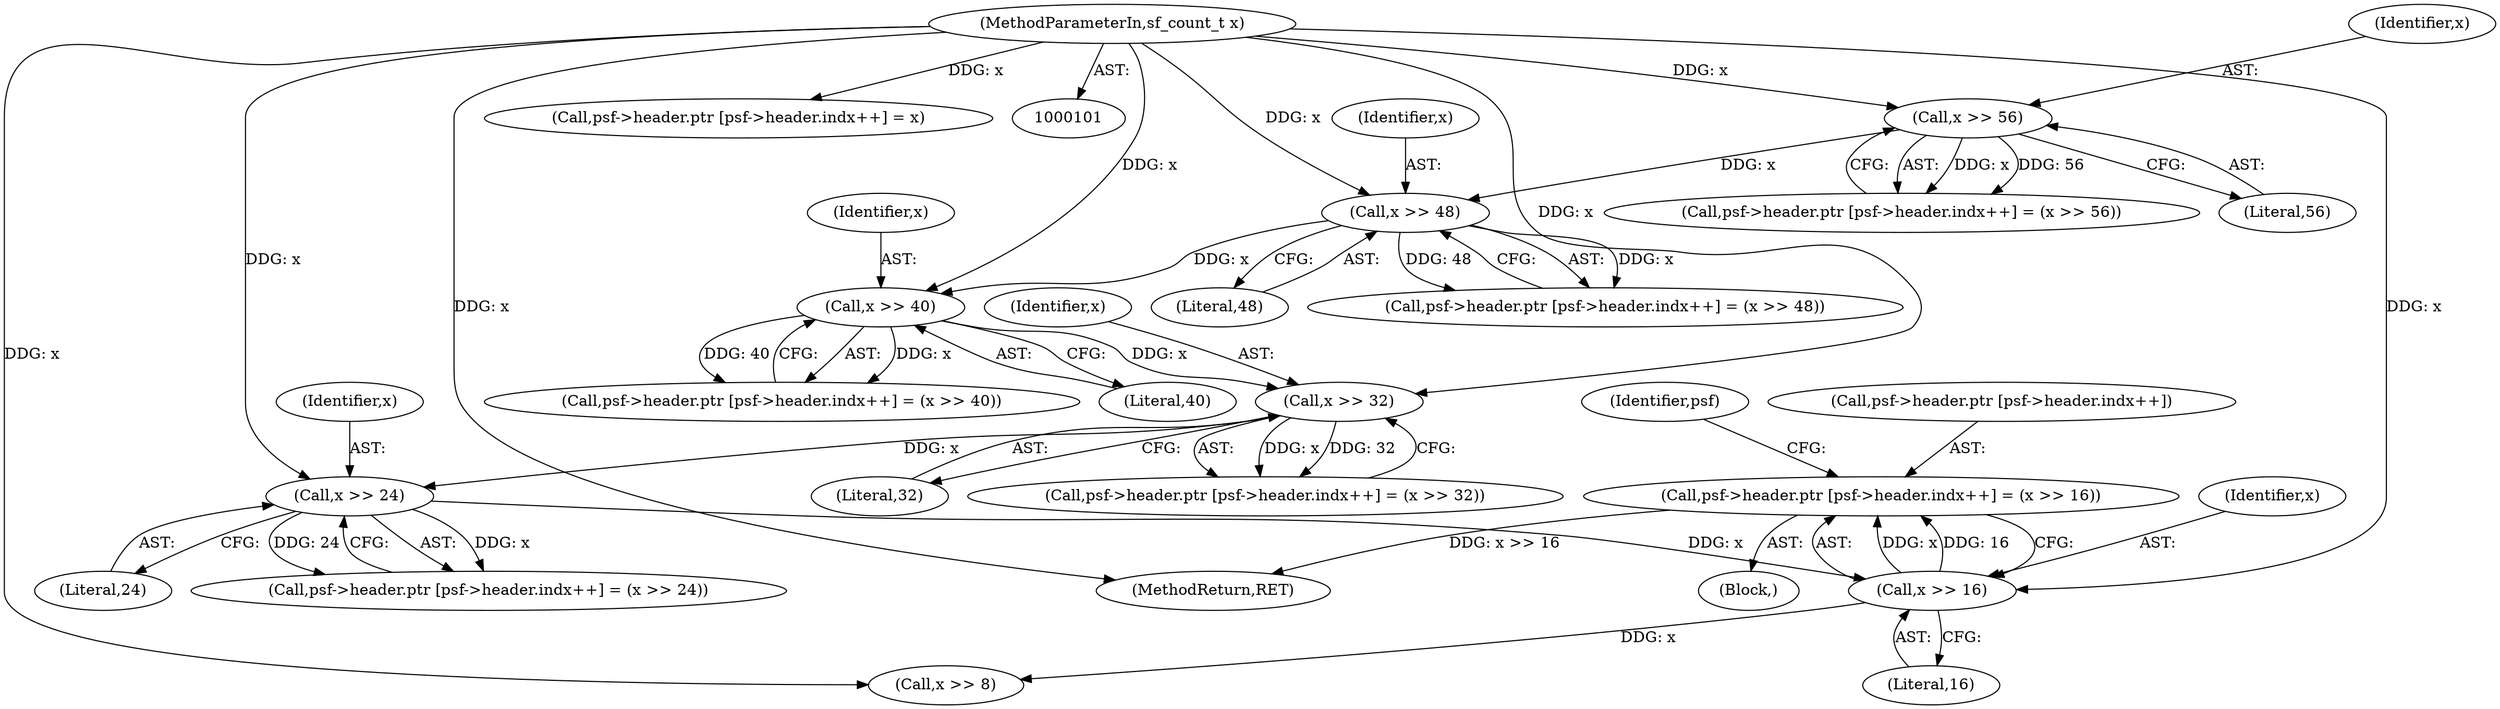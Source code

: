 digraph "0_libsndfile_708e996c87c5fae77b104ccfeb8f6db784c32074_2@array" {
"1000185" [label="(Call,psf->header.ptr [psf->header.indx++] = (x >> 16))"];
"1000198" [label="(Call,x >> 16)"];
"1000182" [label="(Call,x >> 24)"];
"1000166" [label="(Call,x >> 32)"];
"1000150" [label="(Call,x >> 40)"];
"1000134" [label="(Call,x >> 48)"];
"1000118" [label="(Call,x >> 56)"];
"1000103" [label="(MethodParameterIn,sf_count_t x)"];
"1000231" [label="(MethodReturn,RET)"];
"1000183" [label="(Identifier,x)"];
"1000169" [label="(Call,psf->header.ptr [psf->header.indx++] = (x >> 24))"];
"1000200" [label="(Literal,16)"];
"1000214" [label="(Call,x >> 8)"];
"1000166" [label="(Call,x >> 32)"];
"1000152" [label="(Literal,40)"];
"1000118" [label="(Call,x >> 56)"];
"1000205" [label="(Identifier,psf)"];
"1000198" [label="(Call,x >> 16)"];
"1000103" [label="(MethodParameterIn,sf_count_t x)"];
"1000186" [label="(Call,psf->header.ptr [psf->header.indx++])"];
"1000151" [label="(Identifier,x)"];
"1000150" [label="(Call,x >> 40)"];
"1000136" [label="(Literal,48)"];
"1000199" [label="(Identifier,x)"];
"1000137" [label="(Call,psf->header.ptr [psf->header.indx++] = (x >> 40))"];
"1000167" [label="(Identifier,x)"];
"1000153" [label="(Call,psf->header.ptr [psf->header.indx++] = (x >> 32))"];
"1000121" [label="(Call,psf->header.ptr [psf->header.indx++] = (x >> 48))"];
"1000217" [label="(Call,psf->header.ptr [psf->header.indx++] = x)"];
"1000185" [label="(Call,psf->header.ptr [psf->header.indx++] = (x >> 16))"];
"1000105" [label="(Call,psf->header.ptr [psf->header.indx++] = (x >> 56))"];
"1000104" [label="(Block,)"];
"1000135" [label="(Identifier,x)"];
"1000134" [label="(Call,x >> 48)"];
"1000184" [label="(Literal,24)"];
"1000168" [label="(Literal,32)"];
"1000120" [label="(Literal,56)"];
"1000182" [label="(Call,x >> 24)"];
"1000119" [label="(Identifier,x)"];
"1000185" -> "1000104"  [label="AST: "];
"1000185" -> "1000198"  [label="CFG: "];
"1000186" -> "1000185"  [label="AST: "];
"1000198" -> "1000185"  [label="AST: "];
"1000205" -> "1000185"  [label="CFG: "];
"1000185" -> "1000231"  [label="DDG: x >> 16"];
"1000198" -> "1000185"  [label="DDG: x"];
"1000198" -> "1000185"  [label="DDG: 16"];
"1000198" -> "1000200"  [label="CFG: "];
"1000199" -> "1000198"  [label="AST: "];
"1000200" -> "1000198"  [label="AST: "];
"1000182" -> "1000198"  [label="DDG: x"];
"1000103" -> "1000198"  [label="DDG: x"];
"1000198" -> "1000214"  [label="DDG: x"];
"1000182" -> "1000169"  [label="AST: "];
"1000182" -> "1000184"  [label="CFG: "];
"1000183" -> "1000182"  [label="AST: "];
"1000184" -> "1000182"  [label="AST: "];
"1000169" -> "1000182"  [label="CFG: "];
"1000182" -> "1000169"  [label="DDG: x"];
"1000182" -> "1000169"  [label="DDG: 24"];
"1000166" -> "1000182"  [label="DDG: x"];
"1000103" -> "1000182"  [label="DDG: x"];
"1000166" -> "1000153"  [label="AST: "];
"1000166" -> "1000168"  [label="CFG: "];
"1000167" -> "1000166"  [label="AST: "];
"1000168" -> "1000166"  [label="AST: "];
"1000153" -> "1000166"  [label="CFG: "];
"1000166" -> "1000153"  [label="DDG: x"];
"1000166" -> "1000153"  [label="DDG: 32"];
"1000150" -> "1000166"  [label="DDG: x"];
"1000103" -> "1000166"  [label="DDG: x"];
"1000150" -> "1000137"  [label="AST: "];
"1000150" -> "1000152"  [label="CFG: "];
"1000151" -> "1000150"  [label="AST: "];
"1000152" -> "1000150"  [label="AST: "];
"1000137" -> "1000150"  [label="CFG: "];
"1000150" -> "1000137"  [label="DDG: x"];
"1000150" -> "1000137"  [label="DDG: 40"];
"1000134" -> "1000150"  [label="DDG: x"];
"1000103" -> "1000150"  [label="DDG: x"];
"1000134" -> "1000121"  [label="AST: "];
"1000134" -> "1000136"  [label="CFG: "];
"1000135" -> "1000134"  [label="AST: "];
"1000136" -> "1000134"  [label="AST: "];
"1000121" -> "1000134"  [label="CFG: "];
"1000134" -> "1000121"  [label="DDG: x"];
"1000134" -> "1000121"  [label="DDG: 48"];
"1000118" -> "1000134"  [label="DDG: x"];
"1000103" -> "1000134"  [label="DDG: x"];
"1000118" -> "1000105"  [label="AST: "];
"1000118" -> "1000120"  [label="CFG: "];
"1000119" -> "1000118"  [label="AST: "];
"1000120" -> "1000118"  [label="AST: "];
"1000105" -> "1000118"  [label="CFG: "];
"1000118" -> "1000105"  [label="DDG: x"];
"1000118" -> "1000105"  [label="DDG: 56"];
"1000103" -> "1000118"  [label="DDG: x"];
"1000103" -> "1000101"  [label="AST: "];
"1000103" -> "1000231"  [label="DDG: x"];
"1000103" -> "1000214"  [label="DDG: x"];
"1000103" -> "1000217"  [label="DDG: x"];
}
